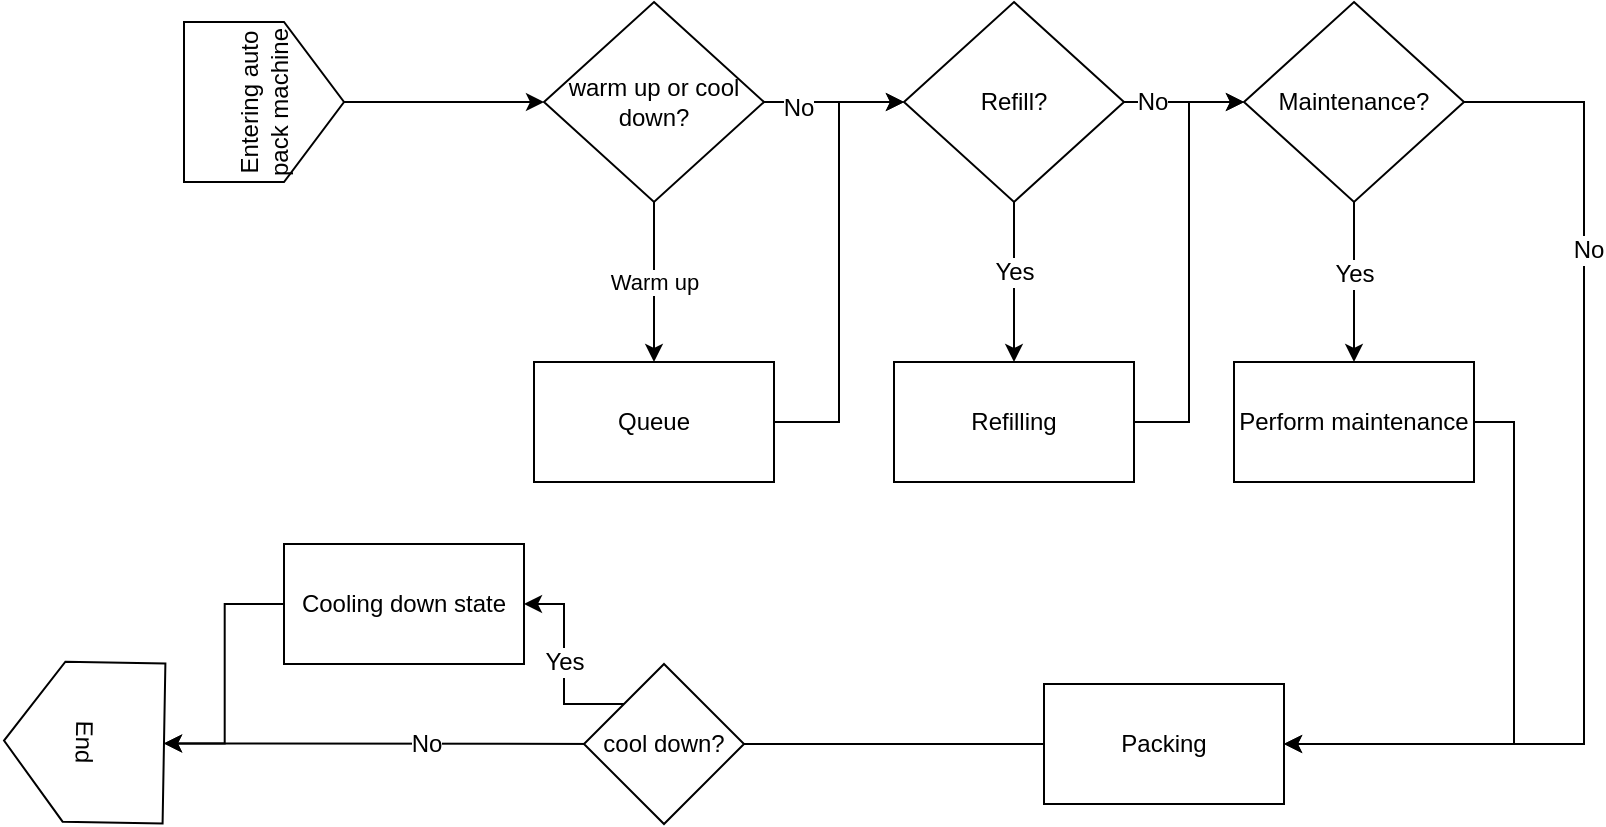 <mxfile version="10.7.4" type="github"><diagram id="MQRJOGoQG2OJpwe8xgmZ" name="Page-1"><mxGraphModel dx="998" dy="553" grid="1" gridSize="10" guides="1" tooltips="1" connect="1" arrows="1" fold="1" page="1" pageScale="1" pageWidth="850" pageHeight="1100" math="0" shadow="0"><root><mxCell id="0"/><mxCell id="1" parent="0"/><mxCell id="hUiGlmnoALGMQ3ZnCCEV-3" style="edgeStyle=orthogonalEdgeStyle;rounded=0;orthogonalLoop=1;jettySize=auto;html=1;exitX=0.5;exitY=1;exitDx=0;exitDy=0;entryX=0;entryY=0.5;entryDx=0;entryDy=0;" parent="1" source="hUiGlmnoALGMQ3ZnCCEV-1" target="hUiGlmnoALGMQ3ZnCCEV-4" edge="1"><mxGeometry relative="1" as="geometry"><mxPoint x="305" y="240" as="targetPoint"/></mxGeometry></mxCell><mxCell id="hUiGlmnoALGMQ3ZnCCEV-1" value="Entering auto pack machine" style="shape=offPageConnector;whiteSpace=wrap;html=1;rotation=-90;" parent="1" vertex="1"><mxGeometry x="130" y="200" width="80" height="80" as="geometry"/></mxCell><mxCell id="hUiGlmnoALGMQ3ZnCCEV-6" value="Warm up" style="edgeStyle=orthogonalEdgeStyle;rounded=0;orthogonalLoop=1;jettySize=auto;html=1;exitX=0.5;exitY=1;exitDx=0;exitDy=0;entryX=0.5;entryY=0;entryDx=0;entryDy=0;" parent="1" source="hUiGlmnoALGMQ3ZnCCEV-4" target="hUiGlmnoALGMQ3ZnCCEV-5" edge="1"><mxGeometry relative="1" as="geometry"/></mxCell><mxCell id="hUiGlmnoALGMQ3ZnCCEV-23" style="edgeStyle=orthogonalEdgeStyle;rounded=0;orthogonalLoop=1;jettySize=auto;html=1;exitX=1;exitY=0.5;exitDx=0;exitDy=0;" parent="1" source="hUiGlmnoALGMQ3ZnCCEV-4" target="hUiGlmnoALGMQ3ZnCCEV-12" edge="1"><mxGeometry relative="1" as="geometry"/></mxCell><mxCell id="hUiGlmnoALGMQ3ZnCCEV-24" value="No" style="text;html=1;resizable=0;points=[];align=center;verticalAlign=middle;labelBackgroundColor=#ffffff;" parent="hUiGlmnoALGMQ3ZnCCEV-23" vertex="1" connectable="0"><mxGeometry x="-0.514" y="-3" relative="1" as="geometry"><mxPoint as="offset"/></mxGeometry></mxCell><mxCell id="hUiGlmnoALGMQ3ZnCCEV-4" value="warm up or cool down?" style="rhombus;whiteSpace=wrap;html=1;" parent="1" vertex="1"><mxGeometry x="310" y="190" width="110" height="100" as="geometry"/></mxCell><mxCell id="hUiGlmnoALGMQ3ZnCCEV-14" style="edgeStyle=orthogonalEdgeStyle;rounded=0;orthogonalLoop=1;jettySize=auto;html=1;exitX=1;exitY=0.5;exitDx=0;exitDy=0;entryX=0;entryY=0.5;entryDx=0;entryDy=0;" parent="1" source="hUiGlmnoALGMQ3ZnCCEV-5" target="hUiGlmnoALGMQ3ZnCCEV-12" edge="1"><mxGeometry relative="1" as="geometry"/></mxCell><mxCell id="hUiGlmnoALGMQ3ZnCCEV-5" value="Queue" style="rounded=0;whiteSpace=wrap;html=1;" parent="1" vertex="1"><mxGeometry x="305" y="370" width="120" height="60" as="geometry"/></mxCell><mxCell id="hUiGlmnoALGMQ3ZnCCEV-15" style="edgeStyle=orthogonalEdgeStyle;rounded=0;orthogonalLoop=1;jettySize=auto;html=1;exitX=1;exitY=0.5;exitDx=0;exitDy=0;entryX=0;entryY=0.5;entryDx=0;entryDy=0;" parent="1" source="hUiGlmnoALGMQ3ZnCCEV-12" target="hUiGlmnoALGMQ3ZnCCEV-13" edge="1"><mxGeometry relative="1" as="geometry"/></mxCell><mxCell id="hUiGlmnoALGMQ3ZnCCEV-27" value="No" style="text;html=1;resizable=0;points=[];align=center;verticalAlign=middle;labelBackgroundColor=#ffffff;" parent="hUiGlmnoALGMQ3ZnCCEV-15" vertex="1" connectable="0"><mxGeometry x="-0.533" relative="1" as="geometry"><mxPoint as="offset"/></mxGeometry></mxCell><mxCell id="hUiGlmnoALGMQ3ZnCCEV-17" style="edgeStyle=orthogonalEdgeStyle;rounded=0;orthogonalLoop=1;jettySize=auto;html=1;exitX=0.5;exitY=1;exitDx=0;exitDy=0;entryX=0.5;entryY=0;entryDx=0;entryDy=0;" parent="1" source="hUiGlmnoALGMQ3ZnCCEV-12" target="hUiGlmnoALGMQ3ZnCCEV-16" edge="1"><mxGeometry relative="1" as="geometry"/></mxCell><mxCell id="hUiGlmnoALGMQ3ZnCCEV-26" value="Yes" style="text;html=1;resizable=0;points=[];align=center;verticalAlign=middle;labelBackgroundColor=#ffffff;" parent="hUiGlmnoALGMQ3ZnCCEV-17" vertex="1" connectable="0"><mxGeometry x="-0.125" relative="1" as="geometry"><mxPoint as="offset"/></mxGeometry></mxCell><mxCell id="hUiGlmnoALGMQ3ZnCCEV-12" value="Refill?" style="rhombus;whiteSpace=wrap;html=1;" parent="1" vertex="1"><mxGeometry x="490" y="190" width="110" height="100" as="geometry"/></mxCell><mxCell id="hUiGlmnoALGMQ3ZnCCEV-29" style="edgeStyle=orthogonalEdgeStyle;rounded=0;orthogonalLoop=1;jettySize=auto;html=1;exitX=0.5;exitY=1;exitDx=0;exitDy=0;" parent="1" source="hUiGlmnoALGMQ3ZnCCEV-13" target="hUiGlmnoALGMQ3ZnCCEV-28" edge="1"><mxGeometry relative="1" as="geometry"/></mxCell><mxCell id="hUiGlmnoALGMQ3ZnCCEV-30" value="Yes" style="text;html=1;resizable=0;points=[];align=center;verticalAlign=middle;labelBackgroundColor=#ffffff;" parent="hUiGlmnoALGMQ3ZnCCEV-29" vertex="1" connectable="0"><mxGeometry x="-0.1" relative="1" as="geometry"><mxPoint as="offset"/></mxGeometry></mxCell><mxCell id="hUiGlmnoALGMQ3ZnCCEV-33" style="edgeStyle=orthogonalEdgeStyle;rounded=0;orthogonalLoop=1;jettySize=auto;html=1;exitX=1;exitY=0.5;exitDx=0;exitDy=0;entryX=1;entryY=0.5;entryDx=0;entryDy=0;" parent="1" source="hUiGlmnoALGMQ3ZnCCEV-13" target="hUiGlmnoALGMQ3ZnCCEV-31" edge="1"><mxGeometry relative="1" as="geometry"><Array as="points"><mxPoint x="830" y="240"/><mxPoint x="830" y="561"/></Array></mxGeometry></mxCell><mxCell id="hUiGlmnoALGMQ3ZnCCEV-34" value="No" style="text;html=1;resizable=0;points=[];align=center;verticalAlign=middle;labelBackgroundColor=#ffffff;" parent="hUiGlmnoALGMQ3ZnCCEV-33" vertex="1" connectable="0"><mxGeometry x="-0.495" y="2" relative="1" as="geometry"><mxPoint as="offset"/></mxGeometry></mxCell><mxCell id="hUiGlmnoALGMQ3ZnCCEV-13" value="Maintenance?" style="rhombus;whiteSpace=wrap;html=1;" parent="1" vertex="1"><mxGeometry x="660" y="190" width="110" height="100" as="geometry"/></mxCell><mxCell id="hUiGlmnoALGMQ3ZnCCEV-25" style="edgeStyle=orthogonalEdgeStyle;rounded=0;orthogonalLoop=1;jettySize=auto;html=1;exitX=1;exitY=0.5;exitDx=0;exitDy=0;entryX=0;entryY=0.5;entryDx=0;entryDy=0;" parent="1" source="hUiGlmnoALGMQ3ZnCCEV-16" target="hUiGlmnoALGMQ3ZnCCEV-13" edge="1"><mxGeometry relative="1" as="geometry"/></mxCell><mxCell id="hUiGlmnoALGMQ3ZnCCEV-16" value="Refilling" style="rounded=0;whiteSpace=wrap;html=1;" parent="1" vertex="1"><mxGeometry x="485" y="370" width="120" height="60" as="geometry"/></mxCell><mxCell id="MbJclXAV6b5Z7ssrMpwZ-7" style="edgeStyle=orthogonalEdgeStyle;rounded=0;orthogonalLoop=1;jettySize=auto;html=1;exitX=0;exitY=0.5;exitDx=0;exitDy=0;entryX=0.5;entryY=0;entryDx=0;entryDy=0;" edge="1" parent="1" source="hUiGlmnoALGMQ3ZnCCEV-18" target="hUiGlmnoALGMQ3ZnCCEV-21"><mxGeometry relative="1" as="geometry"/></mxCell><mxCell id="hUiGlmnoALGMQ3ZnCCEV-18" value="Cooling down state" style="rounded=0;whiteSpace=wrap;html=1;" parent="1" vertex="1"><mxGeometry x="180" y="461" width="120" height="60" as="geometry"/></mxCell><mxCell id="hUiGlmnoALGMQ3ZnCCEV-21" value="End" style="shape=offPageConnector;whiteSpace=wrap;html=1;rotation=91;" parent="1" vertex="1"><mxGeometry x="40" y="520" width="80" height="80" as="geometry"/></mxCell><mxCell id="hUiGlmnoALGMQ3ZnCCEV-32" style="edgeStyle=orthogonalEdgeStyle;rounded=0;orthogonalLoop=1;jettySize=auto;html=1;exitX=1;exitY=0.5;exitDx=0;exitDy=0;entryX=1;entryY=0.5;entryDx=0;entryDy=0;" parent="1" source="hUiGlmnoALGMQ3ZnCCEV-28" target="hUiGlmnoALGMQ3ZnCCEV-31" edge="1"><mxGeometry relative="1" as="geometry"/></mxCell><mxCell id="hUiGlmnoALGMQ3ZnCCEV-28" value="Perform maintenance" style="rounded=0;whiteSpace=wrap;html=1;" parent="1" vertex="1"><mxGeometry x="655" y="370" width="120" height="60" as="geometry"/></mxCell><mxCell id="hUiGlmnoALGMQ3ZnCCEV-35" style="edgeStyle=orthogonalEdgeStyle;rounded=0;orthogonalLoop=1;jettySize=auto;html=1;exitX=0;exitY=0.5;exitDx=0;exitDy=0;entryX=0.5;entryY=0;entryDx=0;entryDy=0;" parent="1" source="hUiGlmnoALGMQ3ZnCCEV-31" target="hUiGlmnoALGMQ3ZnCCEV-21" edge="1"><mxGeometry relative="1" as="geometry"/></mxCell><mxCell id="MbJclXAV6b5Z7ssrMpwZ-6" value="No" style="text;html=1;resizable=0;points=[];align=center;verticalAlign=middle;labelBackgroundColor=#ffffff;" vertex="1" connectable="0" parent="hUiGlmnoALGMQ3ZnCCEV-35"><mxGeometry x="0.405" relative="1" as="geometry"><mxPoint as="offset"/></mxGeometry></mxCell><mxCell id="hUiGlmnoALGMQ3ZnCCEV-31" value="Packing" style="rounded=0;whiteSpace=wrap;html=1;" parent="1" vertex="1"><mxGeometry x="560" y="531" width="120" height="60" as="geometry"/></mxCell><mxCell id="MbJclXAV6b5Z7ssrMpwZ-4" style="edgeStyle=orthogonalEdgeStyle;rounded=0;orthogonalLoop=1;jettySize=auto;html=1;exitX=0;exitY=0;exitDx=0;exitDy=0;entryX=1;entryY=0.5;entryDx=0;entryDy=0;" edge="1" parent="1" source="MbJclXAV6b5Z7ssrMpwZ-3" target="hUiGlmnoALGMQ3ZnCCEV-18"><mxGeometry relative="1" as="geometry"><Array as="points"><mxPoint x="320" y="541"/><mxPoint x="320" y="491"/></Array></mxGeometry></mxCell><mxCell id="MbJclXAV6b5Z7ssrMpwZ-5" value="Yes" style="text;html=1;resizable=0;points=[];align=center;verticalAlign=middle;labelBackgroundColor=#ffffff;" vertex="1" connectable="0" parent="MbJclXAV6b5Z7ssrMpwZ-4"><mxGeometry x="0.02" relative="1" as="geometry"><mxPoint as="offset"/></mxGeometry></mxCell><mxCell id="MbJclXAV6b5Z7ssrMpwZ-3" value="cool down?" style="rhombus;whiteSpace=wrap;html=1;" vertex="1" parent="1"><mxGeometry x="330" y="521" width="80" height="80" as="geometry"/></mxCell></root></mxGraphModel></diagram></mxfile>
